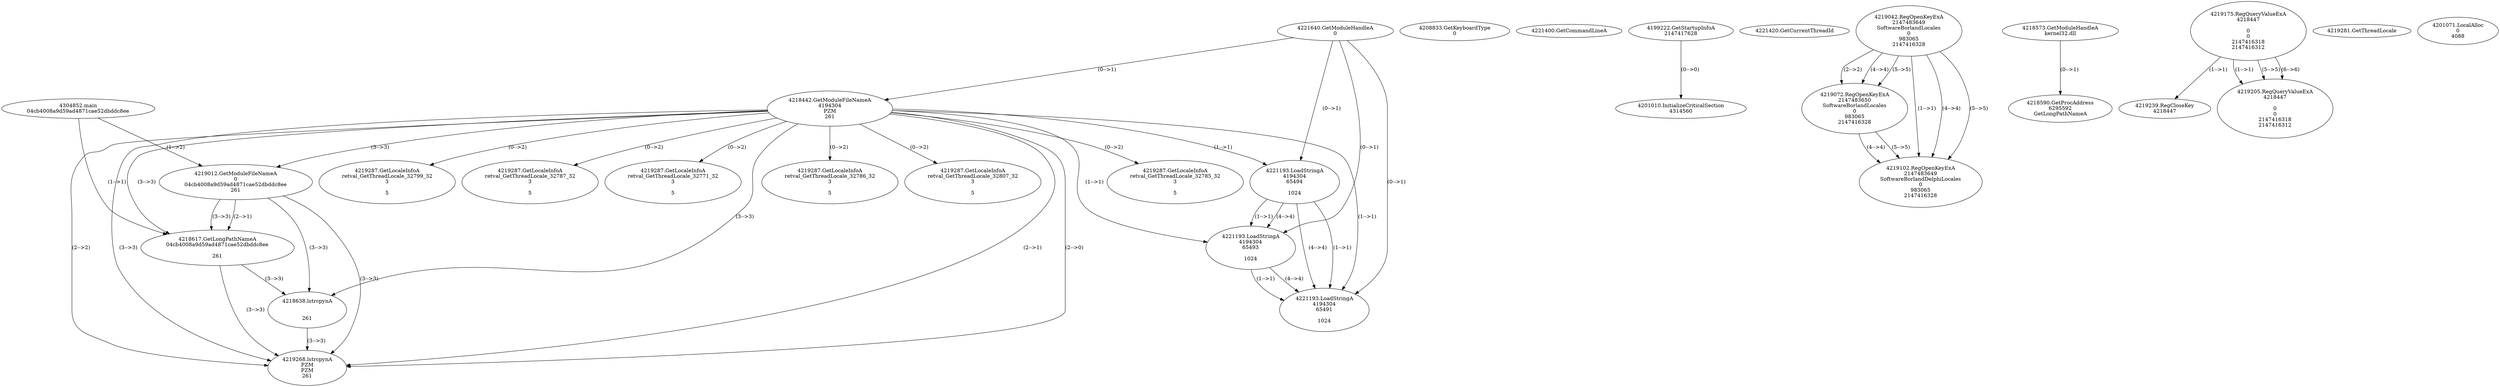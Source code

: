 // Global SCDG with merge call
digraph {
	0 [label="4304852.main
04cb4008a9d59ad4871cae52dbddc8ee"]
	1 [label="4221640.GetModuleHandleA
0"]
	2 [label="4208833.GetKeyboardType
0"]
	3 [label="4221400.GetCommandLineA
"]
	4 [label="4199222.GetStartupInfoA
2147417628"]
	5 [label="4221420.GetCurrentThreadId
"]
	6 [label="4218442.GetModuleFileNameA
4194304
PZM
261"]
	1 -> 6 [label="(0-->1)"]
	7 [label="4219012.GetModuleFileNameA
0
04cb4008a9d59ad4871cae52dbddc8ee
261"]
	0 -> 7 [label="(1-->2)"]
	6 -> 7 [label="(3-->3)"]
	8 [label="4219042.RegOpenKeyExA
2147483649
Software\Borland\Locales
0
983065
2147416328"]
	9 [label="4218573.GetModuleHandleA
kernel32.dll"]
	10 [label="4218590.GetProcAddress
6295592
GetLongPathNameA"]
	9 -> 10 [label="(0-->1)"]
	11 [label="4218617.GetLongPathNameA
04cb4008a9d59ad4871cae52dbddc8ee

261"]
	0 -> 11 [label="(1-->1)"]
	7 -> 11 [label="(2-->1)"]
	6 -> 11 [label="(3-->3)"]
	7 -> 11 [label="(3-->3)"]
	12 [label="4218638.lstrcpynA


261"]
	6 -> 12 [label="(3-->3)"]
	7 -> 12 [label="(3-->3)"]
	11 -> 12 [label="(3-->3)"]
	13 [label="4219175.RegQueryValueExA
4218447

0
0
2147416318
2147416312"]
	14 [label="4219239.RegCloseKey
4218447"]
	13 -> 14 [label="(1-->1)"]
	15 [label="4219268.lstrcpynA
PZM
PZM
261"]
	6 -> 15 [label="(2-->1)"]
	6 -> 15 [label="(2-->2)"]
	6 -> 15 [label="(3-->3)"]
	7 -> 15 [label="(3-->3)"]
	11 -> 15 [label="(3-->3)"]
	12 -> 15 [label="(3-->3)"]
	6 -> 15 [label="(2-->0)"]
	16 [label="4219281.GetThreadLocale
"]
	17 [label="4219287.GetLocaleInfoA
retval_GetThreadLocale_32785_32
3

5"]
	6 -> 17 [label="(0-->2)"]
	18 [label="4221193.LoadStringA
4194304
65494

1024"]
	1 -> 18 [label="(0-->1)"]
	6 -> 18 [label="(1-->1)"]
	19 [label="4201010.InitializeCriticalSection
4314560"]
	4 -> 19 [label="(0-->0)"]
	20 [label="4201071.LocalAlloc
0
4088"]
	21 [label="4221193.LoadStringA
4194304
65493

1024"]
	1 -> 21 [label="(0-->1)"]
	6 -> 21 [label="(1-->1)"]
	18 -> 21 [label="(1-->1)"]
	18 -> 21 [label="(4-->4)"]
	22 [label="4219072.RegOpenKeyExA
2147483650
Software\Borland\Locales
0
983065
2147416328"]
	8 -> 22 [label="(2-->2)"]
	8 -> 22 [label="(4-->4)"]
	8 -> 22 [label="(5-->5)"]
	23 [label="4219102.RegOpenKeyExA
2147483649
Software\Borland\Delphi\Locales
0
983065
2147416328"]
	8 -> 23 [label="(1-->1)"]
	8 -> 23 [label="(4-->4)"]
	22 -> 23 [label="(4-->4)"]
	8 -> 23 [label="(5-->5)"]
	22 -> 23 [label="(5-->5)"]
	24 [label="4219287.GetLocaleInfoA
retval_GetThreadLocale_32799_32
3

5"]
	6 -> 24 [label="(0-->2)"]
	25 [label="4219205.RegQueryValueExA
4218447

0
0
2147416318
2147416312"]
	13 -> 25 [label="(1-->1)"]
	13 -> 25 [label="(5-->5)"]
	13 -> 25 [label="(6-->6)"]
	26 [label="4219287.GetLocaleInfoA
retval_GetThreadLocale_32787_32
3

5"]
	6 -> 26 [label="(0-->2)"]
	27 [label="4221193.LoadStringA
4194304
65491

1024"]
	1 -> 27 [label="(0-->1)"]
	6 -> 27 [label="(1-->1)"]
	18 -> 27 [label="(1-->1)"]
	21 -> 27 [label="(1-->1)"]
	18 -> 27 [label="(4-->4)"]
	21 -> 27 [label="(4-->4)"]
	28 [label="4219287.GetLocaleInfoA
retval_GetThreadLocale_32771_32
3

5"]
	6 -> 28 [label="(0-->2)"]
	29 [label="4219287.GetLocaleInfoA
retval_GetThreadLocale_32786_32
3

5"]
	6 -> 29 [label="(0-->2)"]
	30 [label="4219287.GetLocaleInfoA
retval_GetThreadLocale_32807_32
3

5"]
	6 -> 30 [label="(0-->2)"]
}
